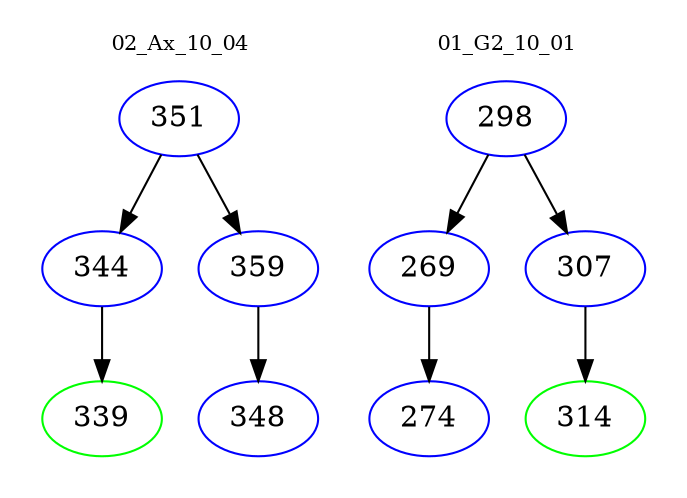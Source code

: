 digraph{
subgraph cluster_0 {
color = white
label = "02_Ax_10_04";
fontsize=10;
T0_351 [label="351", color="blue"]
T0_351 -> T0_344 [color="black"]
T0_344 [label="344", color="blue"]
T0_344 -> T0_339 [color="black"]
T0_339 [label="339", color="green"]
T0_351 -> T0_359 [color="black"]
T0_359 [label="359", color="blue"]
T0_359 -> T0_348 [color="black"]
T0_348 [label="348", color="blue"]
}
subgraph cluster_1 {
color = white
label = "01_G2_10_01";
fontsize=10;
T1_298 [label="298", color="blue"]
T1_298 -> T1_269 [color="black"]
T1_269 [label="269", color="blue"]
T1_269 -> T1_274 [color="black"]
T1_274 [label="274", color="blue"]
T1_298 -> T1_307 [color="black"]
T1_307 [label="307", color="blue"]
T1_307 -> T1_314 [color="black"]
T1_314 [label="314", color="green"]
}
}

